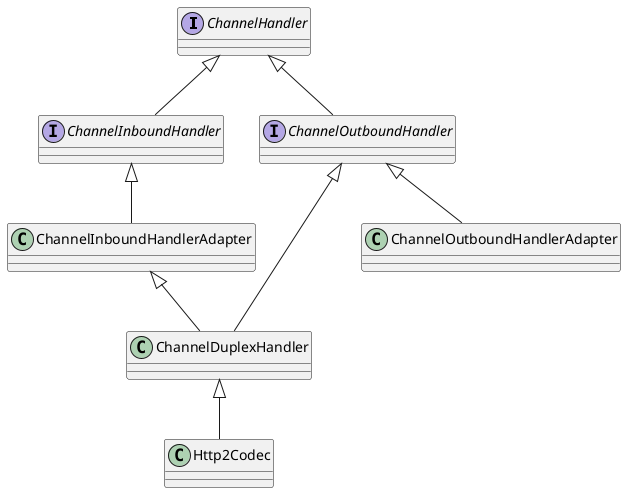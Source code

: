 @startuml


interface ChannelHandler
interface ChannelInboundHandler
interface ChannelOutboundHandler
interface ChannelDuplexHandler
class ChannelInboundHandlerAdapter
class ChannelOutboundHandlerAdapter
class ChannelDuplexHandler

ChannelHandler <|-- ChannelInboundHandler
ChannelHandler <|-- ChannelOutboundHandler
ChannelInboundHandler <|-- ChannelInboundHandlerAdapter
ChannelOutboundHandler <|-- ChannelOutboundHandlerAdapter
ChannelInboundHandlerAdapter <|-- ChannelDuplexHandler
ChannelOutboundHandler <|-- ChannelDuplexHandler
ChannelDuplexHandler <|-- Http2Codec
@enduml
